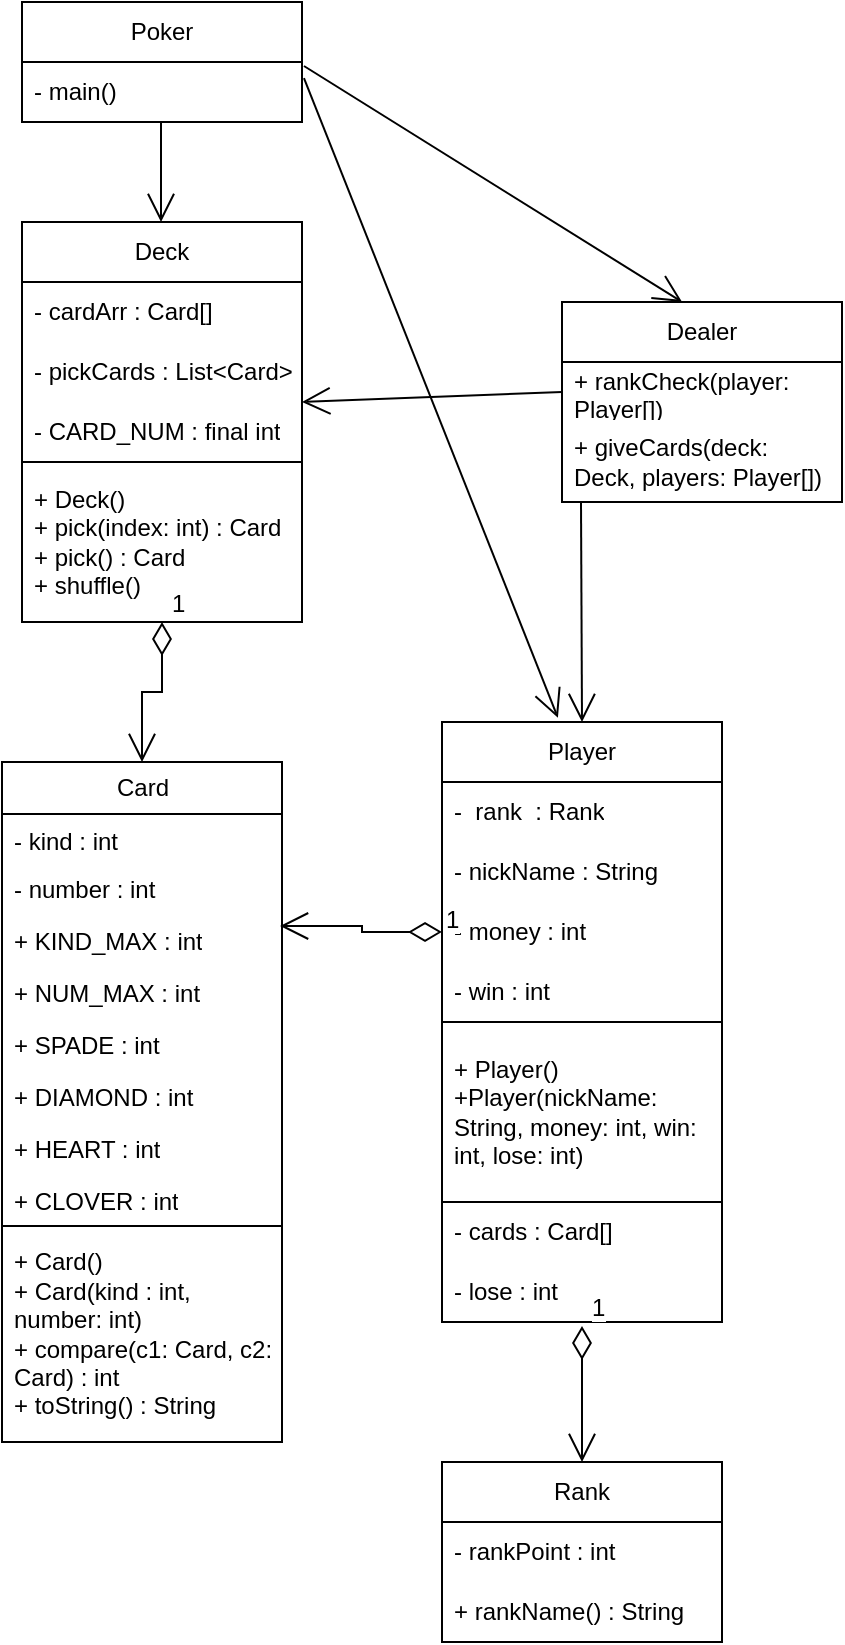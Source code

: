 <mxfile version="26.0.7">
  <diagram name="페이지-1" id="SfmjUfejfaty4rVD-DmH">
    <mxGraphModel grid="1" page="1" gridSize="10" guides="1" tooltips="1" connect="1" arrows="1" fold="1" pageScale="1" pageWidth="827" pageHeight="1169" math="0" shadow="0">
      <root>
        <mxCell id="0" />
        <mxCell id="1" parent="0" />
        <mxCell id="8aeIyTcKPdJ_O2wbLxUP-5" value="Player" style="swimlane;fontStyle=0;childLayout=stackLayout;horizontal=1;startSize=30;horizontalStack=0;resizeParent=1;resizeParentMax=0;resizeLast=0;collapsible=1;marginBottom=0;whiteSpace=wrap;html=1;" vertex="1" parent="1">
          <mxGeometry x="240" y="400" width="140" height="300" as="geometry" />
        </mxCell>
        <mxCell id="8aeIyTcKPdJ_O2wbLxUP-6" value="-&amp;nbsp; rank&amp;nbsp; : Rank" style="text;strokeColor=none;fillColor=none;align=left;verticalAlign=middle;spacingLeft=4;spacingRight=4;overflow=hidden;points=[[0,0.5],[1,0.5]];portConstraint=eastwest;rotatable=0;whiteSpace=wrap;html=1;" vertex="1" parent="8aeIyTcKPdJ_O2wbLxUP-5">
          <mxGeometry y="30" width="140" height="30" as="geometry" />
        </mxCell>
        <mxCell id="8aeIyTcKPdJ_O2wbLxUP-7" value="- nickName : String" style="text;strokeColor=none;fillColor=none;align=left;verticalAlign=middle;spacingLeft=4;spacingRight=4;overflow=hidden;points=[[0,0.5],[1,0.5]];portConstraint=eastwest;rotatable=0;whiteSpace=wrap;html=1;" vertex="1" parent="8aeIyTcKPdJ_O2wbLxUP-5">
          <mxGeometry y="60" width="140" height="30" as="geometry" />
        </mxCell>
        <mxCell id="8aeIyTcKPdJ_O2wbLxUP-9" value="- money : int" style="text;strokeColor=none;fillColor=none;align=left;verticalAlign=middle;spacingLeft=4;spacingRight=4;overflow=hidden;points=[[0,0.5],[1,0.5]];portConstraint=eastwest;rotatable=0;whiteSpace=wrap;html=1;" vertex="1" parent="8aeIyTcKPdJ_O2wbLxUP-5">
          <mxGeometry y="90" width="140" height="30" as="geometry" />
        </mxCell>
        <mxCell id="8aeIyTcKPdJ_O2wbLxUP-10" value="- win : int" style="text;strokeColor=none;fillColor=none;align=left;verticalAlign=middle;spacingLeft=4;spacingRight=4;overflow=hidden;points=[[0,0.5],[1,0.5]];portConstraint=eastwest;rotatable=0;whiteSpace=wrap;html=1;" vertex="1" parent="8aeIyTcKPdJ_O2wbLxUP-5">
          <mxGeometry y="120" width="140" height="30" as="geometry" />
        </mxCell>
        <mxCell id="8aeIyTcKPdJ_O2wbLxUP-49" value="+ Player()&lt;div&gt;+Player(nickName: String, money: int, win: int, lose: int)&lt;/div&gt;" style="rounded=0;whiteSpace=wrap;html=1;strokeColor=default;align=left;verticalAlign=middle;spacingLeft=4;spacingRight=4;fontFamily=Helvetica;fontSize=12;fontColor=default;fillColor=none;gradientColor=none;" vertex="1" parent="8aeIyTcKPdJ_O2wbLxUP-5">
          <mxGeometry y="150" width="140" height="90" as="geometry" />
        </mxCell>
        <mxCell id="8aeIyTcKPdJ_O2wbLxUP-11" value="- cards : Card[]" style="text;strokeColor=none;fillColor=none;align=left;verticalAlign=middle;spacingLeft=4;spacingRight=4;overflow=hidden;points=[[0,0.5],[1,0.5]];portConstraint=eastwest;rotatable=0;whiteSpace=wrap;html=1;" vertex="1" parent="8aeIyTcKPdJ_O2wbLxUP-5">
          <mxGeometry y="240" width="140" height="30" as="geometry" />
        </mxCell>
        <mxCell id="8aeIyTcKPdJ_O2wbLxUP-51" value="- lose : int" style="text;strokeColor=none;fillColor=none;align=left;verticalAlign=middle;spacingLeft=4;spacingRight=4;overflow=hidden;points=[[0,0.5],[1,0.5]];portConstraint=eastwest;rotatable=0;whiteSpace=wrap;html=1;" vertex="1" parent="8aeIyTcKPdJ_O2wbLxUP-5">
          <mxGeometry y="270" width="140" height="30" as="geometry" />
        </mxCell>
        <mxCell id="8aeIyTcKPdJ_O2wbLxUP-13" value="Poker" style="swimlane;fontStyle=0;childLayout=stackLayout;horizontal=1;startSize=30;horizontalStack=0;resizeParent=1;resizeParentMax=0;resizeLast=0;collapsible=1;marginBottom=0;whiteSpace=wrap;html=1;" vertex="1" parent="1">
          <mxGeometry x="30" y="40" width="140" height="60" as="geometry" />
        </mxCell>
        <mxCell id="8aeIyTcKPdJ_O2wbLxUP-16" value="- main()" style="text;strokeColor=none;fillColor=none;align=left;verticalAlign=middle;spacingLeft=4;spacingRight=4;overflow=hidden;points=[[0,0.5],[1,0.5]];portConstraint=eastwest;rotatable=0;whiteSpace=wrap;html=1;" vertex="1" parent="8aeIyTcKPdJ_O2wbLxUP-13">
          <mxGeometry y="30" width="140" height="30" as="geometry" />
        </mxCell>
        <mxCell id="8aeIyTcKPdJ_O2wbLxUP-20" value="Card" style="swimlane;fontStyle=0;childLayout=stackLayout;horizontal=1;startSize=26;fillColor=none;horizontalStack=0;resizeParent=1;resizeParentMax=0;resizeLast=0;collapsible=1;marginBottom=0;html=1;align=center;verticalAlign=middle;spacingLeft=4;spacingRight=4;fontFamily=Helvetica;fontSize=12;fontColor=default;" vertex="1" parent="1">
          <mxGeometry x="20" y="420" width="140" height="232" as="geometry" />
        </mxCell>
        <mxCell id="8aeIyTcKPdJ_O2wbLxUP-21" value="- kind : int" style="text;strokeColor=none;fillColor=none;align=left;verticalAlign=top;spacingLeft=4;spacingRight=4;overflow=hidden;rotatable=0;points=[[0,0.5],[1,0.5]];portConstraint=eastwest;whiteSpace=wrap;html=1;fontFamily=Helvetica;fontSize=12;fontColor=default;" vertex="1" parent="8aeIyTcKPdJ_O2wbLxUP-20">
          <mxGeometry y="26" width="140" height="24" as="geometry" />
        </mxCell>
        <mxCell id="8aeIyTcKPdJ_O2wbLxUP-22" value="- number : int" style="text;strokeColor=none;fillColor=none;align=left;verticalAlign=top;spacingLeft=4;spacingRight=4;overflow=hidden;rotatable=0;points=[[0,0.5],[1,0.5]];portConstraint=eastwest;whiteSpace=wrap;html=1;fontFamily=Helvetica;fontSize=12;fontColor=default;" vertex="1" parent="8aeIyTcKPdJ_O2wbLxUP-20">
          <mxGeometry y="50" width="140" height="26" as="geometry" />
        </mxCell>
        <mxCell id="8aeIyTcKPdJ_O2wbLxUP-46" value="+ KIND_MAX : int" style="text;strokeColor=none;fillColor=none;align=left;verticalAlign=top;spacingLeft=4;spacingRight=4;overflow=hidden;rotatable=0;points=[[0,0.5],[1,0.5]];portConstraint=eastwest;whiteSpace=wrap;html=1;fontFamily=Helvetica;fontSize=12;fontColor=default;" vertex="1" parent="8aeIyTcKPdJ_O2wbLxUP-20">
          <mxGeometry y="76" width="140" height="26" as="geometry" />
        </mxCell>
        <mxCell id="8aeIyTcKPdJ_O2wbLxUP-45" value="+ NUM_MAX : int" style="text;strokeColor=none;fillColor=none;align=left;verticalAlign=top;spacingLeft=4;spacingRight=4;overflow=hidden;rotatable=0;points=[[0,0.5],[1,0.5]];portConstraint=eastwest;whiteSpace=wrap;html=1;fontFamily=Helvetica;fontSize=12;fontColor=default;" vertex="1" parent="8aeIyTcKPdJ_O2wbLxUP-20">
          <mxGeometry y="102" width="140" height="26" as="geometry" />
        </mxCell>
        <mxCell id="8aeIyTcKPdJ_O2wbLxUP-44" value="+ SPADE : int" style="text;strokeColor=none;fillColor=none;align=left;verticalAlign=top;spacingLeft=4;spacingRight=4;overflow=hidden;rotatable=0;points=[[0,0.5],[1,0.5]];portConstraint=eastwest;whiteSpace=wrap;html=1;fontFamily=Helvetica;fontSize=12;fontColor=default;" vertex="1" parent="8aeIyTcKPdJ_O2wbLxUP-20">
          <mxGeometry y="128" width="140" height="26" as="geometry" />
        </mxCell>
        <mxCell id="8aeIyTcKPdJ_O2wbLxUP-43" value="+ DIAMOND : int" style="text;strokeColor=none;fillColor=none;align=left;verticalAlign=top;spacingLeft=4;spacingRight=4;overflow=hidden;rotatable=0;points=[[0,0.5],[1,0.5]];portConstraint=eastwest;whiteSpace=wrap;html=1;fontFamily=Helvetica;fontSize=12;fontColor=default;" vertex="1" parent="8aeIyTcKPdJ_O2wbLxUP-20">
          <mxGeometry y="154" width="140" height="26" as="geometry" />
        </mxCell>
        <mxCell id="8aeIyTcKPdJ_O2wbLxUP-48" value="+ HEART : int" style="text;strokeColor=none;fillColor=none;align=left;verticalAlign=top;spacingLeft=4;spacingRight=4;overflow=hidden;rotatable=0;points=[[0,0.5],[1,0.5]];portConstraint=eastwest;whiteSpace=wrap;html=1;fontFamily=Helvetica;fontSize=12;fontColor=default;" vertex="1" parent="8aeIyTcKPdJ_O2wbLxUP-20">
          <mxGeometry y="180" width="140" height="26" as="geometry" />
        </mxCell>
        <mxCell id="8aeIyTcKPdJ_O2wbLxUP-47" value="+ CLOVER : int" style="text;strokeColor=none;fillColor=none;align=left;verticalAlign=top;spacingLeft=4;spacingRight=4;overflow=hidden;rotatable=0;points=[[0,0.5],[1,0.5]];portConstraint=eastwest;whiteSpace=wrap;html=1;fontFamily=Helvetica;fontSize=12;fontColor=default;" vertex="1" parent="8aeIyTcKPdJ_O2wbLxUP-20">
          <mxGeometry y="206" width="140" height="26" as="geometry" />
        </mxCell>
        <mxCell id="8aeIyTcKPdJ_O2wbLxUP-24" value="Deck" style="swimlane;fontStyle=0;childLayout=stackLayout;horizontal=1;startSize=30;horizontalStack=0;resizeParent=1;resizeParentMax=0;resizeLast=0;collapsible=1;marginBottom=0;whiteSpace=wrap;html=1;align=center;verticalAlign=middle;spacingLeft=4;spacingRight=4;fontFamily=Helvetica;fontSize=12;fontColor=default;fillColor=none;gradientColor=none;" vertex="1" parent="1">
          <mxGeometry x="30" y="150" width="140" height="120" as="geometry" />
        </mxCell>
        <mxCell id="8aeIyTcKPdJ_O2wbLxUP-25" value="- cardArr : Card[]" style="text;strokeColor=none;fillColor=none;align=left;verticalAlign=middle;spacingLeft=4;spacingRight=4;overflow=hidden;points=[[0,0.5],[1,0.5]];portConstraint=eastwest;rotatable=0;whiteSpace=wrap;html=1;fontFamily=Helvetica;fontSize=12;fontColor=default;" vertex="1" parent="8aeIyTcKPdJ_O2wbLxUP-24">
          <mxGeometry y="30" width="140" height="30" as="geometry" />
        </mxCell>
        <mxCell id="8aeIyTcKPdJ_O2wbLxUP-26" value="- pickCards : List&amp;lt;Card&amp;gt;" style="text;strokeColor=none;fillColor=none;align=left;verticalAlign=middle;spacingLeft=4;spacingRight=4;overflow=hidden;points=[[0,0.5],[1,0.5]];portConstraint=eastwest;rotatable=0;whiteSpace=wrap;html=1;fontFamily=Helvetica;fontSize=12;fontColor=default;" vertex="1" parent="8aeIyTcKPdJ_O2wbLxUP-24">
          <mxGeometry y="60" width="140" height="30" as="geometry" />
        </mxCell>
        <mxCell id="8aeIyTcKPdJ_O2wbLxUP-27" value="- CARD_NUM : final int" style="text;strokeColor=none;fillColor=none;align=left;verticalAlign=middle;spacingLeft=4;spacingRight=4;overflow=hidden;points=[[0,0.5],[1,0.5]];portConstraint=eastwest;rotatable=0;whiteSpace=wrap;html=1;fontFamily=Helvetica;fontSize=12;fontColor=default;" vertex="1" parent="8aeIyTcKPdJ_O2wbLxUP-24">
          <mxGeometry y="90" width="140" height="30" as="geometry" />
        </mxCell>
        <mxCell id="8aeIyTcKPdJ_O2wbLxUP-28" value="Rank" style="swimlane;fontStyle=0;childLayout=stackLayout;horizontal=1;startSize=30;horizontalStack=0;resizeParent=1;resizeParentMax=0;resizeLast=0;collapsible=1;marginBottom=0;whiteSpace=wrap;html=1;align=center;verticalAlign=middle;spacingLeft=4;spacingRight=4;fontFamily=Helvetica;fontSize=12;fontColor=default;fillColor=none;gradientColor=none;" vertex="1" parent="1">
          <mxGeometry x="240" y="770" width="140" height="90" as="geometry" />
        </mxCell>
        <mxCell id="8aeIyTcKPdJ_O2wbLxUP-30" value="- rankPoint : int" style="text;strokeColor=none;fillColor=none;align=left;verticalAlign=middle;spacingLeft=4;spacingRight=4;overflow=hidden;points=[[0,0.5],[1,0.5]];portConstraint=eastwest;rotatable=0;whiteSpace=wrap;html=1;fontFamily=Helvetica;fontSize=12;fontColor=default;" vertex="1" parent="8aeIyTcKPdJ_O2wbLxUP-28">
          <mxGeometry y="30" width="140" height="30" as="geometry" />
        </mxCell>
        <mxCell id="8aeIyTcKPdJ_O2wbLxUP-31" value="+ rankName() : String" style="text;strokeColor=none;fillColor=none;align=left;verticalAlign=middle;spacingLeft=4;spacingRight=4;overflow=hidden;points=[[0,0.5],[1,0.5]];portConstraint=eastwest;rotatable=0;whiteSpace=wrap;html=1;fontFamily=Helvetica;fontSize=12;fontColor=default;" vertex="1" parent="8aeIyTcKPdJ_O2wbLxUP-28">
          <mxGeometry y="60" width="140" height="30" as="geometry" />
        </mxCell>
        <mxCell id="8aeIyTcKPdJ_O2wbLxUP-32" value="Dealer" style="swimlane;fontStyle=0;childLayout=stackLayout;horizontal=1;startSize=30;horizontalStack=0;resizeParent=1;resizeParentMax=0;resizeLast=0;collapsible=1;marginBottom=0;whiteSpace=wrap;html=1;align=center;verticalAlign=middle;spacingLeft=4;spacingRight=4;fontFamily=Helvetica;fontSize=12;fontColor=default;fillColor=none;gradientColor=none;" vertex="1" parent="1">
          <mxGeometry x="300" y="190" width="140" height="100" as="geometry" />
        </mxCell>
        <mxCell id="8aeIyTcKPdJ_O2wbLxUP-33" value="+ rankCheck(player: Player[])" style="text;strokeColor=none;fillColor=none;align=left;verticalAlign=middle;spacingLeft=4;spacingRight=4;overflow=hidden;points=[[0,0.5],[1,0.5]];portConstraint=eastwest;rotatable=0;whiteSpace=wrap;html=1;fontFamily=Helvetica;fontSize=12;fontColor=default;" vertex="1" parent="8aeIyTcKPdJ_O2wbLxUP-32">
          <mxGeometry y="30" width="140" height="30" as="geometry" />
        </mxCell>
        <mxCell id="8aeIyTcKPdJ_O2wbLxUP-34" value="+ giveCards(deck: Deck, players: Player[])" style="text;strokeColor=none;fillColor=none;align=left;verticalAlign=middle;spacingLeft=4;spacingRight=4;overflow=hidden;points=[[0,0.5],[1,0.5]];portConstraint=eastwest;rotatable=0;whiteSpace=wrap;html=1;fontFamily=Helvetica;fontSize=12;fontColor=default;" vertex="1" parent="8aeIyTcKPdJ_O2wbLxUP-32">
          <mxGeometry y="60" width="140" height="40" as="geometry" />
        </mxCell>
        <mxCell id="8aeIyTcKPdJ_O2wbLxUP-42" value="+ Deck()&lt;div&gt;+ pick(index: int) : Card&lt;/div&gt;&lt;div&gt;+ pick() : Card&lt;/div&gt;&lt;div&gt;+ shuffle()&lt;/div&gt;" style="rounded=0;whiteSpace=wrap;html=1;strokeColor=default;align=left;verticalAlign=middle;spacingLeft=4;spacingRight=4;fontFamily=Helvetica;fontSize=12;fontColor=default;fillColor=none;gradientColor=none;" vertex="1" parent="1">
          <mxGeometry x="30" y="270" width="140" height="80" as="geometry" />
        </mxCell>
        <mxCell id="8aeIyTcKPdJ_O2wbLxUP-50" value="+ Card()&lt;div&gt;+ Card(kind : int, number: int)&lt;/div&gt;&lt;div&gt;+ compare(c1: Card, c2: Card) : int&lt;/div&gt;&lt;div&gt;+ toString() : String&lt;/div&gt;" style="rounded=0;whiteSpace=wrap;html=1;strokeColor=default;align=left;verticalAlign=middle;spacingLeft=4;spacingRight=4;fontFamily=Helvetica;fontSize=12;fontColor=default;fillColor=none;gradientColor=none;" vertex="1" parent="1">
          <mxGeometry x="20" y="652" width="140" height="108" as="geometry" />
        </mxCell>
        <mxCell id="8aeIyTcKPdJ_O2wbLxUP-53" value="1" style="endArrow=open;html=1;endSize=12;startArrow=diamondThin;startSize=14;startFill=0;edgeStyle=orthogonalEdgeStyle;align=left;verticalAlign=bottom;rounded=0;fontFamily=Helvetica;fontSize=12;fontColor=default;exitX=0.5;exitY=1;exitDx=0;exitDy=0;" edge="1" parent="1" source="8aeIyTcKPdJ_O2wbLxUP-42" target="8aeIyTcKPdJ_O2wbLxUP-20">
          <mxGeometry x="-1" y="3" relative="1" as="geometry">
            <mxPoint x="-10" y="500" as="sourcePoint" />
            <mxPoint x="150" y="500" as="targetPoint" />
          </mxGeometry>
        </mxCell>
        <mxCell id="8aeIyTcKPdJ_O2wbLxUP-54" value="1" style="endArrow=open;html=1;endSize=12;startArrow=diamondThin;startSize=14;startFill=0;edgeStyle=orthogonalEdgeStyle;align=left;verticalAlign=bottom;rounded=0;fontFamily=Helvetica;fontSize=12;fontColor=default;exitX=0;exitY=0.5;exitDx=0;exitDy=0;entryX=0.993;entryY=0.231;entryDx=0;entryDy=0;entryPerimeter=0;" edge="1" parent="1" source="8aeIyTcKPdJ_O2wbLxUP-9" target="8aeIyTcKPdJ_O2wbLxUP-46">
          <mxGeometry x="-1" y="3" relative="1" as="geometry">
            <mxPoint x="160" y="500" as="sourcePoint" />
            <mxPoint x="170" y="550" as="targetPoint" />
          </mxGeometry>
        </mxCell>
        <mxCell id="8aeIyTcKPdJ_O2wbLxUP-55" value="1" style="endArrow=open;html=1;endSize=12;startArrow=diamondThin;startSize=14;startFill=0;edgeStyle=orthogonalEdgeStyle;align=left;verticalAlign=bottom;rounded=0;fontFamily=Helvetica;fontSize=12;fontColor=default;exitX=0.5;exitY=1.067;exitDx=0;exitDy=0;exitPerimeter=0;" edge="1" parent="1" source="8aeIyTcKPdJ_O2wbLxUP-51">
          <mxGeometry x="-1" y="3" relative="1" as="geometry">
            <mxPoint x="310" y="710" as="sourcePoint" />
            <mxPoint x="310" y="770" as="targetPoint" />
            <Array as="points">
              <mxPoint x="310" y="720" />
              <mxPoint x="310" y="720" />
            </Array>
          </mxGeometry>
        </mxCell>
        <mxCell id="8aeIyTcKPdJ_O2wbLxUP-56" value="" style="endArrow=open;endFill=1;endSize=12;html=1;rounded=0;fontFamily=Helvetica;fontSize=12;fontColor=default;entryX=0.5;entryY=0;entryDx=0;entryDy=0;" edge="1" parent="1" target="8aeIyTcKPdJ_O2wbLxUP-5">
          <mxGeometry width="160" relative="1" as="geometry">
            <mxPoint x="309.5" y="290" as="sourcePoint" />
            <mxPoint x="309.5" y="390" as="targetPoint" />
          </mxGeometry>
        </mxCell>
        <mxCell id="8aeIyTcKPdJ_O2wbLxUP-57" value="" style="endArrow=open;endFill=1;endSize=12;html=1;rounded=0;fontFamily=Helvetica;fontSize=12;fontColor=default;exitX=0;exitY=0.5;exitDx=0;exitDy=0;" edge="1" parent="1" source="8aeIyTcKPdJ_O2wbLxUP-33">
          <mxGeometry width="160" relative="1" as="geometry">
            <mxPoint x="240" y="239.5" as="sourcePoint" />
            <mxPoint x="170" y="240" as="targetPoint" />
          </mxGeometry>
        </mxCell>
        <mxCell id="8aeIyTcKPdJ_O2wbLxUP-58" value="" style="endArrow=open;endFill=1;endSize=12;html=1;rounded=0;fontFamily=Helvetica;fontSize=12;fontColor=default;" edge="1" parent="1">
          <mxGeometry width="160" relative="1" as="geometry">
            <mxPoint x="99.5" y="100" as="sourcePoint" />
            <mxPoint x="99.5" y="150" as="targetPoint" />
          </mxGeometry>
        </mxCell>
        <mxCell id="8aeIyTcKPdJ_O2wbLxUP-59" value="" style="endArrow=open;endFill=1;endSize=12;html=1;rounded=0;fontFamily=Helvetica;fontSize=12;fontColor=default;exitX=1.007;exitY=0.067;exitDx=0;exitDy=0;exitPerimeter=0;entryX=0.429;entryY=0;entryDx=0;entryDy=0;entryPerimeter=0;" edge="1" parent="1" source="8aeIyTcKPdJ_O2wbLxUP-16" target="8aeIyTcKPdJ_O2wbLxUP-32">
          <mxGeometry width="160" relative="1" as="geometry">
            <mxPoint x="210" y="70" as="sourcePoint" />
            <mxPoint x="210" y="120" as="targetPoint" />
          </mxGeometry>
        </mxCell>
        <mxCell id="8aeIyTcKPdJ_O2wbLxUP-61" value="" style="endArrow=open;endFill=1;endSize=12;html=1;rounded=0;fontFamily=Helvetica;fontSize=12;fontColor=default;exitX=1.007;exitY=0.267;exitDx=0;exitDy=0;exitPerimeter=0;curved=1;entryX=0.414;entryY=-0.007;entryDx=0;entryDy=0;entryPerimeter=0;" edge="1" parent="1" source="8aeIyTcKPdJ_O2wbLxUP-16" target="8aeIyTcKPdJ_O2wbLxUP-5">
          <mxGeometry width="160" relative="1" as="geometry">
            <mxPoint x="240" y="50" as="sourcePoint" />
            <mxPoint x="310" y="390" as="targetPoint" />
          </mxGeometry>
        </mxCell>
      </root>
    </mxGraphModel>
  </diagram>
</mxfile>
